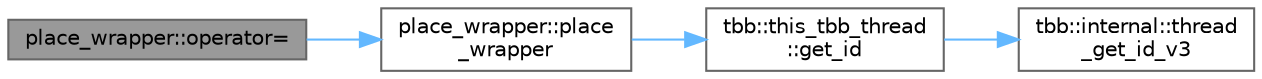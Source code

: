 digraph "place_wrapper::operator="
{
 // LATEX_PDF_SIZE
  bgcolor="transparent";
  edge [fontname=Helvetica,fontsize=10,labelfontname=Helvetica,labelfontsize=10];
  node [fontname=Helvetica,fontsize=10,shape=box,height=0.2,width=0.4];
  rankdir="LR";
  Node1 [id="Node000001",label="place_wrapper::operator=",height=0.2,width=0.4,color="gray40", fillcolor="grey60", style="filled", fontcolor="black",tooltip=" "];
  Node1 -> Node2 [id="edge1_Node000001_Node000002",color="steelblue1",style="solid",tooltip=" "];
  Node2 [id="Node000002",label="place_wrapper::place\l_wrapper",height=0.2,width=0.4,color="grey40", fillcolor="white", style="filled",URL="$structplace__wrapper.html#a9766dd36512ad9816c5b3c9396df7c2a",tooltip=" "];
  Node2 -> Node3 [id="edge2_Node000002_Node000003",color="steelblue1",style="solid",tooltip=" "];
  Node3 [id="Node000003",label="tbb::this_tbb_thread\l::get_id",height=0.2,width=0.4,color="grey40", fillcolor="white", style="filled",URL="$namespacetbb_1_1this__tbb__thread.html#aca0255d2952986275a6f2575118f822f",tooltip=" "];
  Node3 -> Node4 [id="edge3_Node000003_Node000004",color="steelblue1",style="solid",tooltip=" "];
  Node4 [id="Node000004",label="tbb::internal::thread\l_get_id_v3",height=0.2,width=0.4,color="grey40", fillcolor="white", style="filled",URL="$namespacetbb_1_1internal.html#a7444a8c52dd26ba57c04aa00482b9ef9",tooltip=" "];
}
